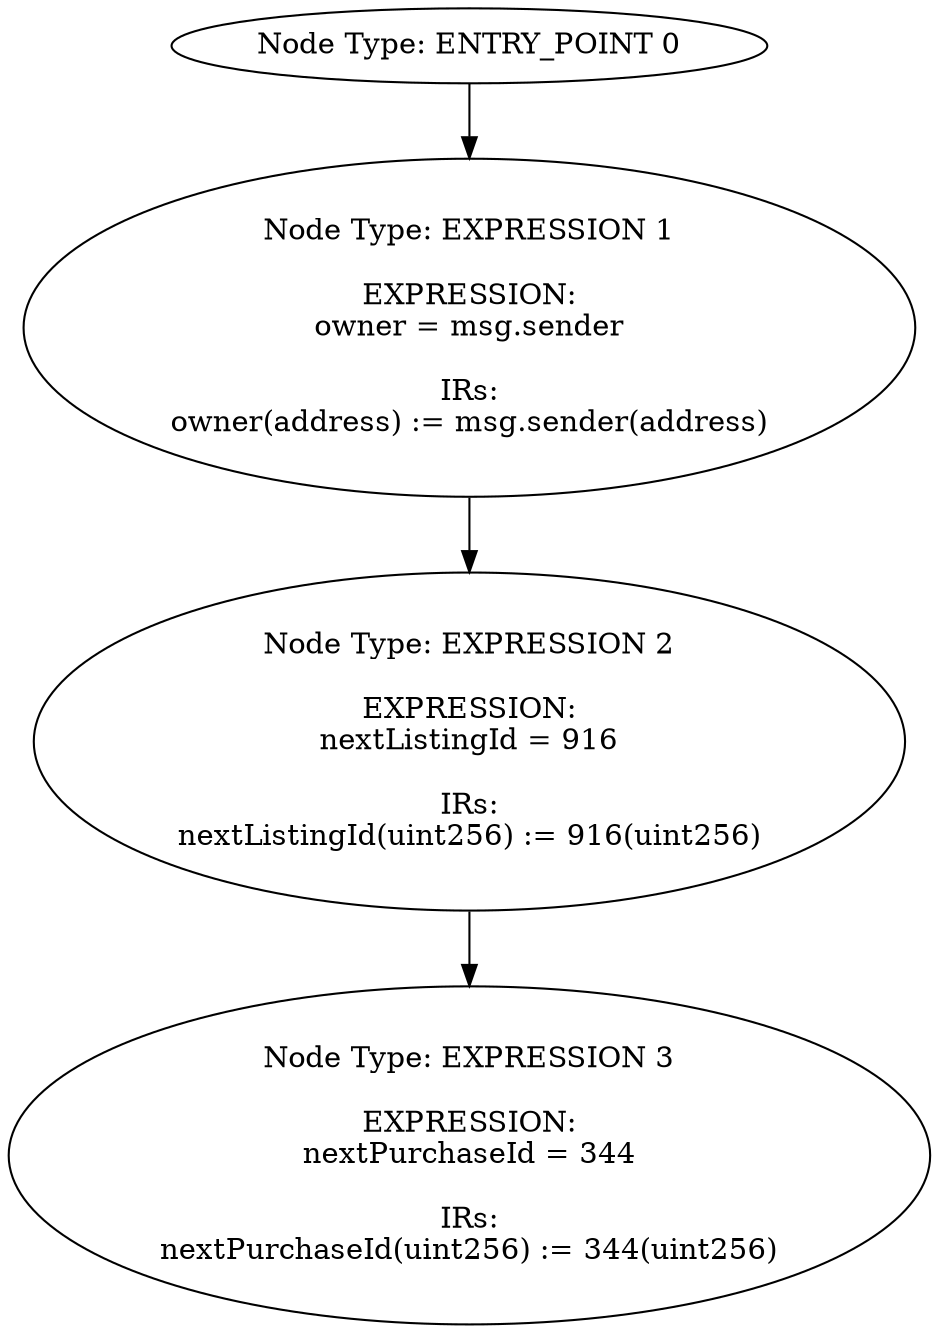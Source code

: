 digraph{
0[label="Node Type: ENTRY_POINT 0
"];
0->1;
1[label="Node Type: EXPRESSION 1

EXPRESSION:
owner = msg.sender

IRs:
owner(address) := msg.sender(address)"];
1->2;
2[label="Node Type: EXPRESSION 2

EXPRESSION:
nextListingId = 916

IRs:
nextListingId(uint256) := 916(uint256)"];
2->3;
3[label="Node Type: EXPRESSION 3

EXPRESSION:
nextPurchaseId = 344

IRs:
nextPurchaseId(uint256) := 344(uint256)"];
}
